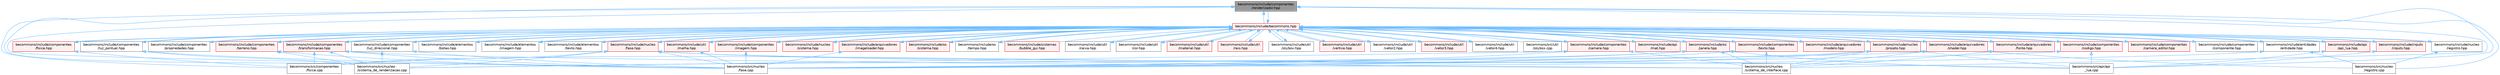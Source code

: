 digraph "becommons/include/componentes/renderizador.hpp"
{
 // LATEX_PDF_SIZE
  bgcolor="transparent";
  edge [fontname=Helvetica,fontsize=10,labelfontname=Helvetica,labelfontsize=10];
  node [fontname=Helvetica,fontsize=10,shape=box,height=0.2,width=0.4];
  Node1 [id="Node000001",label="becommons/include/componentes\l/renderizador.hpp",height=0.2,width=0.4,color="gray40", fillcolor="grey60", style="filled", fontcolor="black",tooltip=" "];
  Node1 -> Node2 [id="edge1_Node000001_Node000002",dir="back",color="steelblue1",style="solid",tooltip=" "];
  Node2 [id="Node000002",label="becommons/include/becommons.hpp",height=0.2,width=0.4,color="red", fillcolor="#FFF0F0", style="filled",URL="$becommons_8hpp.html",tooltip=" "];
  Node2 -> Node3 [id="edge2_Node000002_Node000003",dir="back",color="steelblue1",style="solid",tooltip=" "];
  Node3 [id="Node000003",label="becommons/include/api\l/api_lua.hpp",height=0.2,width=0.4,color="red", fillcolor="#FFF0F0", style="filled",URL="$api__lua_8hpp.html",tooltip="Gerencia a configuração do luabridge para api lua."];
  Node3 -> Node2 [id="edge3_Node000003_Node000002",dir="back",color="steelblue1",style="solid",tooltip=" "];
  Node3 -> Node4 [id="edge4_Node000003_Node000004",dir="back",color="steelblue1",style="solid",tooltip=" "];
  Node4 [id="Node000004",label="becommons/src/api/api\l_lua.cpp",height=0.2,width=0.4,color="grey40", fillcolor="white", style="filled",URL="$api__lua_8cpp.html",tooltip=" "];
  Node2 -> Node6 [id="edge5_Node000002_Node000006",dir="back",color="steelblue1",style="solid",tooltip=" "];
  Node6 [id="Node000006",label="becommons/include/api\l/mat.hpp",height=0.2,width=0.4,color="red", fillcolor="#FFF0F0", style="filled",URL="$mat_8hpp.html",tooltip="Gerencia funçoes matemáticas."];
  Node6 -> Node2 [id="edge6_Node000006_Node000002",dir="back",color="steelblue1",style="solid",tooltip=" "];
  Node2 -> Node7 [id="edge7_Node000002_Node000007",dir="back",color="steelblue1",style="solid",tooltip=" "];
  Node7 [id="Node000007",label="becommons/include/arquivadores\l/fonte.hpp",height=0.2,width=0.4,color="red", fillcolor="#FFF0F0", style="filled",URL="$fonte_8hpp.html",tooltip="Define estruturas básicas para renderização de textos."];
  Node7 -> Node2 [id="edge8_Node000007_Node000002",dir="back",color="steelblue1",style="solid",tooltip=" "];
  Node7 -> Node9 [id="edge9_Node000007_Node000009",dir="back",color="steelblue1",style="solid",tooltip=" "];
  Node9 [id="Node000009",label="becommons/src/nucleo\l/sistema_de_interface.cpp",height=0.2,width=0.4,color="grey40", fillcolor="white", style="filled",URL="$sistema__de__interface_8cpp.html",tooltip=" "];
  Node2 -> Node11 [id="edge10_Node000002_Node000011",dir="back",color="steelblue1",style="solid",tooltip=" "];
  Node11 [id="Node000011",label="becommons/include/arquivadores\l/imageloader.hpp",height=0.2,width=0.4,color="red", fillcolor="#FFF0F0", style="filled",URL="$imageloader_8hpp.html",tooltip="Gerencia as imagems/texturas carregadas na engine."];
  Node11 -> Node2 [id="edge11_Node000011_Node000002",dir="back",color="steelblue1",style="solid",tooltip=" "];
  Node11 -> Node15 [id="edge12_Node000011_Node000015",dir="back",color="steelblue1",style="solid",tooltip=" "];
  Node15 [id="Node000015",label="becommons/src/nucleo\l/fase.cpp",height=0.2,width=0.4,color="grey40", fillcolor="white", style="filled",URL="$fase_8cpp.html",tooltip=" "];
  Node2 -> Node16 [id="edge13_Node000002_Node000016",dir="back",color="steelblue1",style="solid",tooltip=" "];
  Node16 [id="Node000016",label="becommons/include/arquivadores\l/modelo.hpp",height=0.2,width=0.4,color="red", fillcolor="#FFF0F0", style="filled",URL="$modelo_8hpp.html",tooltip="Carrega um modelo usando a biblioteca assimp com base em um diretório."];
  Node16 -> Node2 [id="edge14_Node000016_Node000002",dir="back",color="steelblue1",style="solid",tooltip=" "];
  Node2 -> Node17 [id="edge15_Node000002_Node000017",dir="back",color="steelblue1",style="solid",tooltip=" "];
  Node17 [id="Node000017",label="becommons/include/arquivadores\l/shader.hpp",height=0.2,width=0.4,color="red", fillcolor="#FFF0F0", style="filled",URL="$shader_8hpp.html",tooltip="Gerencia os shaders GLSL."];
  Node17 -> Node2 [id="edge16_Node000017_Node000002",dir="back",color="steelblue1",style="solid",tooltip=" "];
  Node17 -> Node21 [id="edge17_Node000017_Node000021",dir="back",color="steelblue1",style="solid",tooltip=" "];
  Node21 [id="Node000021",label="becommons/src/nucleo\l/registro.cpp",height=0.2,width=0.4,color="grey40", fillcolor="white", style="filled",URL="$registro_8cpp.html",tooltip=" "];
  Node17 -> Node9 [id="edge18_Node000017_Node000009",dir="back",color="steelblue1",style="solid",tooltip=" "];
  Node17 -> Node22 [id="edge19_Node000017_Node000022",dir="back",color="steelblue1",style="solid",tooltip=" "];
  Node22 [id="Node000022",label="becommons/src/nucleo\l/sistema_de_renderizacao.cpp",height=0.2,width=0.4,color="grey40", fillcolor="white", style="filled",URL="$sistema__de__renderizacao_8cpp.html",tooltip=" "];
  Node2 -> Node23 [id="edge20_Node000002_Node000023",dir="back",color="steelblue1",style="solid",tooltip=" "];
  Node23 [id="Node000023",label="becommons/include/componentes\l/camera.hpp",height=0.2,width=0.4,color="red", fillcolor="#FFF0F0", style="filled",URL="$camera_8hpp.html",tooltip="Estrutura básica de câmera."];
  Node23 -> Node2 [id="edge21_Node000023_Node000002",dir="back",color="steelblue1",style="solid",tooltip=" "];
  Node23 -> Node15 [id="edge22_Node000023_Node000015",dir="back",color="steelblue1",style="solid",tooltip=" "];
  Node23 -> Node9 [id="edge23_Node000023_Node000009",dir="back",color="steelblue1",style="solid",tooltip=" "];
  Node23 -> Node22 [id="edge24_Node000023_Node000022",dir="back",color="steelblue1",style="solid",tooltip=" "];
  Node2 -> Node26 [id="edge25_Node000002_Node000026",dir="back",color="steelblue1",style="solid",tooltip=" "];
  Node26 [id="Node000026",label="becommons/include/componentes\l/camera_editor.hpp",height=0.2,width=0.4,color="red", fillcolor="#FFF0F0", style="filled",URL="$camera__editor_8hpp.html",tooltip=" "];
  Node26 -> Node2 [id="edge26_Node000026_Node000002",dir="back",color="steelblue1",style="solid",tooltip=" "];
  Node2 -> Node31 [id="edge27_Node000002_Node000031",dir="back",color="steelblue1",style="solid",tooltip=" "];
  Node31 [id="Node000031",label="becommons/include/componentes\l/codigo.hpp",height=0.2,width=0.4,color="red", fillcolor="#FFF0F0", style="filled",URL="$codigo_8hpp.html",tooltip="Componente de código para entidades ECS."];
  Node31 -> Node2 [id="edge28_Node000031_Node000002",dir="back",color="steelblue1",style="solid",tooltip=" "];
  Node31 -> Node4 [id="edge29_Node000031_Node000004",dir="back",color="steelblue1",style="solid",tooltip=" "];
  Node31 -> Node15 [id="edge30_Node000031_Node000015",dir="back",color="steelblue1",style="solid",tooltip=" "];
  Node2 -> Node33 [id="edge31_Node000002_Node000033",dir="back",color="steelblue1",style="solid",tooltip=" "];
  Node33 [id="Node000033",label="becommons/include/componentes\l/componente.hpp",height=0.2,width=0.4,color="grey40", fillcolor="white", style="filled",URL="$componente_8hpp.html",tooltip="Estrutura base para componetes."];
  Node33 -> Node2 [id="edge32_Node000033_Node000002",dir="back",color="steelblue1",style="solid",tooltip=" "];
  Node2 -> Node34 [id="edge33_Node000002_Node000034",dir="back",color="steelblue1",style="solid",tooltip=" "];
  Node34 [id="Node000034",label="becommons/include/componentes\l/fisica.hpp",height=0.2,width=0.4,color="red", fillcolor="#FFF0F0", style="filled",URL="$fisica_8hpp.html",tooltip="Componente de física para entidades ECS."];
  Node34 -> Node2 [id="edge34_Node000034_Node000002",dir="back",color="steelblue1",style="solid",tooltip=" "];
  Node34 -> Node35 [id="edge35_Node000034_Node000035",dir="back",color="steelblue1",style="solid",tooltip=" "];
  Node35 [id="Node000035",label="becommons/src/componentes\l/fisica.cpp",height=0.2,width=0.4,color="grey40", fillcolor="white", style="filled",URL="$fisica_8cpp.html",tooltip=" "];
  Node2 -> Node37 [id="edge36_Node000002_Node000037",dir="back",color="steelblue1",style="solid",tooltip=" "];
  Node37 [id="Node000037",label="becommons/include/componentes\l/imagem.hpp",height=0.2,width=0.4,color="red", fillcolor="#FFF0F0", style="filled",URL="$componentes_2imagem_8hpp.html",tooltip=" "];
  Node37 -> Node2 [id="edge37_Node000037_Node000002",dir="back",color="steelblue1",style="solid",tooltip=" "];
  Node37 -> Node15 [id="edge38_Node000037_Node000015",dir="back",color="steelblue1",style="solid",tooltip=" "];
  Node2 -> Node38 [id="edge39_Node000002_Node000038",dir="back",color="steelblue1",style="solid",tooltip=" "];
  Node38 [id="Node000038",label="becommons/include/componentes\l/luz_direcional.hpp",height=0.2,width=0.4,color="grey40", fillcolor="white", style="filled",URL="$luz__direcional_8hpp.html",tooltip=" "];
  Node38 -> Node2 [id="edge40_Node000038_Node000002",dir="back",color="steelblue1",style="solid",tooltip=" "];
  Node38 -> Node15 [id="edge41_Node000038_Node000015",dir="back",color="steelblue1",style="solid",tooltip=" "];
  Node38 -> Node22 [id="edge42_Node000038_Node000022",dir="back",color="steelblue1",style="solid",tooltip=" "];
  Node2 -> Node39 [id="edge43_Node000002_Node000039",dir="back",color="steelblue1",style="solid",tooltip=" "];
  Node39 [id="Node000039",label="becommons/include/componentes\l/luz_pontual.hpp",height=0.2,width=0.4,color="grey40", fillcolor="white", style="filled",URL="$luz__pontual_8hpp.html",tooltip=" "];
  Node39 -> Node2 [id="edge44_Node000039_Node000002",dir="back",color="steelblue1",style="solid",tooltip=" "];
  Node39 -> Node15 [id="edge45_Node000039_Node000015",dir="back",color="steelblue1",style="solid",tooltip=" "];
  Node39 -> Node22 [id="edge46_Node000039_Node000022",dir="back",color="steelblue1",style="solid",tooltip=" "];
  Node2 -> Node40 [id="edge47_Node000002_Node000040",dir="back",color="steelblue1",style="solid",tooltip=" "];
  Node40 [id="Node000040",label="becommons/include/componentes\l/propriedades.hpp",height=0.2,width=0.4,color="grey40", fillcolor="white", style="filled",URL="$propriedades_8hpp.html",tooltip=" "];
  Node40 -> Node2 [id="edge48_Node000040_Node000002",dir="back",color="steelblue1",style="solid",tooltip=" "];
  Node2 -> Node1 [id="edge49_Node000002_Node000001",dir="back",color="steelblue1",style="solid",tooltip=" "];
  Node2 -> Node41 [id="edge50_Node000002_Node000041",dir="back",color="steelblue1",style="solid",tooltip=" "];
  Node41 [id="Node000041",label="becommons/include/componentes\l/terreno.hpp",height=0.2,width=0.4,color="red", fillcolor="#FFF0F0", style="filled",URL="$terreno_8hpp.html",tooltip=" "];
  Node41 -> Node2 [id="edge51_Node000041_Node000002",dir="back",color="steelblue1",style="solid",tooltip=" "];
  Node41 -> Node15 [id="edge52_Node000041_Node000015",dir="back",color="steelblue1",style="solid",tooltip=" "];
  Node41 -> Node22 [id="edge53_Node000041_Node000022",dir="back",color="steelblue1",style="solid",tooltip=" "];
  Node2 -> Node42 [id="edge54_Node000002_Node000042",dir="back",color="steelblue1",style="solid",tooltip=" "];
  Node42 [id="Node000042",label="becommons/include/componentes\l/texto.hpp",height=0.2,width=0.4,color="red", fillcolor="#FFF0F0", style="filled",URL="$componentes_2texto_8hpp.html",tooltip=" "];
  Node42 -> Node2 [id="edge55_Node000042_Node000002",dir="back",color="steelblue1",style="solid",tooltip=" "];
  Node42 -> Node15 [id="edge56_Node000042_Node000015",dir="back",color="steelblue1",style="solid",tooltip=" "];
  Node42 -> Node9 [id="edge57_Node000042_Node000009",dir="back",color="steelblue1",style="solid",tooltip=" "];
  Node2 -> Node43 [id="edge58_Node000002_Node000043",dir="back",color="steelblue1",style="solid",tooltip=" "];
  Node43 [id="Node000043",label="becommons/include/componentes\l/transformacao.hpp",height=0.2,width=0.4,color="red", fillcolor="#FFF0F0", style="filled",URL="$transformacao_8hpp.html",tooltip="Calcula a mtriz de modelo para um objeto 3d qualquer."];
  Node43 -> Node2 [id="edge59_Node000043_Node000002",dir="back",color="steelblue1",style="solid",tooltip=" "];
  Node43 -> Node35 [id="edge60_Node000043_Node000035",dir="back",color="steelblue1",style="solid",tooltip=" "];
  Node43 -> Node15 [id="edge61_Node000043_Node000015",dir="back",color="steelblue1",style="solid",tooltip=" "];
  Node43 -> Node9 [id="edge62_Node000043_Node000009",dir="back",color="steelblue1",style="solid",tooltip=" "];
  Node43 -> Node22 [id="edge63_Node000043_Node000022",dir="back",color="steelblue1",style="solid",tooltip=" "];
  Node2 -> Node45 [id="edge64_Node000002_Node000045",dir="back",color="steelblue1",style="solid",tooltip=" "];
  Node45 [id="Node000045",label="becommons/include/elementos\l/botao.hpp",height=0.2,width=0.4,color="grey40", fillcolor="white", style="filled",URL="$botao_8hpp.html",tooltip=" "];
  Node45 -> Node2 [id="edge65_Node000045_Node000002",dir="back",color="steelblue1",style="solid",tooltip=" "];
  Node2 -> Node46 [id="edge66_Node000002_Node000046",dir="back",color="steelblue1",style="solid",tooltip=" "];
  Node46 [id="Node000046",label="becommons/include/elementos\l/imagem.hpp",height=0.2,width=0.4,color="grey40", fillcolor="white", style="filled",URL="$elementos_2imagem_8hpp.html",tooltip="Gerencia a configuração do luabridge para api lua."];
  Node46 -> Node2 [id="edge67_Node000046_Node000002",dir="back",color="steelblue1",style="solid",tooltip=" "];
  Node2 -> Node47 [id="edge68_Node000002_Node000047",dir="back",color="steelblue1",style="solid",tooltip=" "];
  Node47 [id="Node000047",label="becommons/include/elementos\l/texto.hpp",height=0.2,width=0.4,color="grey40", fillcolor="white", style="filled",URL="$elementos_2texto_8hpp.html",tooltip=" "];
  Node47 -> Node2 [id="edge69_Node000047_Node000002",dir="back",color="steelblue1",style="solid",tooltip=" "];
  Node2 -> Node48 [id="edge70_Node000002_Node000048",dir="back",color="steelblue1",style="solid",tooltip=" "];
  Node48 [id="Node000048",label="becommons/include/entidades\l/entidade.hpp",height=0.2,width=0.4,color="grey40", fillcolor="white", style="filled",URL="$entidade_8hpp.html",tooltip="Inclusoes e defini��es relacionadas � entidade."];
  Node48 -> Node2 [id="edge71_Node000048_Node000002",dir="back",color="steelblue1",style="solid",tooltip=" "];
  Node48 -> Node15 [id="edge72_Node000048_Node000015",dir="back",color="steelblue1",style="solid",tooltip=" "];
  Node48 -> Node21 [id="edge73_Node000048_Node000021",dir="back",color="steelblue1",style="solid",tooltip=" "];
  Node2 -> Node49 [id="edge74_Node000002_Node000049",dir="back",color="steelblue1",style="solid",tooltip=" "];
  Node49 [id="Node000049",label="becommons/include/inputs\l/inputs.hpp",height=0.2,width=0.4,color="red", fillcolor="#FFF0F0", style="filled",URL="$inputs_8hpp.html",tooltip=" "];
  Node49 -> Node2 [id="edge75_Node000049_Node000002",dir="back",color="steelblue1",style="solid",tooltip=" "];
  Node49 -> Node4 [id="edge76_Node000049_Node000004",dir="back",color="steelblue1",style="solid",tooltip=" "];
  Node2 -> Node51 [id="edge77_Node000002_Node000051",dir="back",color="steelblue1",style="solid",tooltip=" "];
  Node51 [id="Node000051",label="becommons/include/nucleo\l/fase.hpp",height=0.2,width=0.4,color="red", fillcolor="#FFF0F0", style="filled",URL="$fase_8hpp.html",tooltip="Gerencia sistemas numa fase."];
  Node51 -> Node2 [id="edge78_Node000051_Node000002",dir="back",color="steelblue1",style="solid",tooltip=" "];
  Node51 -> Node4 [id="edge79_Node000051_Node000004",dir="back",color="steelblue1",style="solid",tooltip=" "];
  Node51 -> Node35 [id="edge80_Node000051_Node000035",dir="back",color="steelblue1",style="solid",tooltip=" "];
  Node51 -> Node15 [id="edge81_Node000051_Node000015",dir="back",color="steelblue1",style="solid",tooltip=" "];
  Node51 -> Node9 [id="edge82_Node000051_Node000009",dir="back",color="steelblue1",style="solid",tooltip=" "];
  Node51 -> Node22 [id="edge83_Node000051_Node000022",dir="back",color="steelblue1",style="solid",tooltip=" "];
  Node2 -> Node53 [id="edge84_Node000002_Node000053",dir="back",color="steelblue1",style="solid",tooltip=" "];
  Node53 [id="Node000053",label="becommons/include/nucleo\l/projeto.hpp",height=0.2,width=0.4,color="red", fillcolor="#FFF0F0", style="filled",URL="$projeto_8hpp.html",tooltip="Gerencia configurações do projeto."];
  Node53 -> Node2 [id="edge85_Node000053_Node000002",dir="back",color="steelblue1",style="solid",tooltip=" "];
  Node53 -> Node4 [id="edge86_Node000053_Node000004",dir="back",color="steelblue1",style="solid",tooltip=" "];
  Node53 -> Node35 [id="edge87_Node000053_Node000035",dir="back",color="steelblue1",style="solid",tooltip=" "];
  Node53 -> Node15 [id="edge88_Node000053_Node000015",dir="back",color="steelblue1",style="solid",tooltip=" "];
  Node53 -> Node9 [id="edge89_Node000053_Node000009",dir="back",color="steelblue1",style="solid",tooltip=" "];
  Node2 -> Node55 [id="edge90_Node000002_Node000055",dir="back",color="steelblue1",style="solid",tooltip=" "];
  Node55 [id="Node000055",label="becommons/include/nucleo\l/registro.hpp",height=0.2,width=0.4,color="grey40", fillcolor="white", style="filled",URL="$registro_8hpp.html",tooltip="Inclusoes e definições relacionadas à registro."];
  Node55 -> Node2 [id="edge91_Node000055_Node000002",dir="back",color="steelblue1",style="solid",tooltip=" "];
  Node55 -> Node21 [id="edge92_Node000055_Node000021",dir="back",color="steelblue1",style="solid",tooltip=" "];
  Node2 -> Node56 [id="edge93_Node000002_Node000056",dir="back",color="steelblue1",style="solid",tooltip=" "];
  Node56 [id="Node000056",label="becommons/include/nucleo\l/sistema.hpp",height=0.2,width=0.4,color="red", fillcolor="#FFF0F0", style="filled",URL="$nucleo_2sistema_8hpp.html",tooltip=" "];
  Node56 -> Node2 [id="edge94_Node000056_Node000002",dir="back",color="steelblue1",style="solid",tooltip=" "];
  Node2 -> Node59 [id="edge95_Node000002_Node000059",dir="back",color="steelblue1",style="solid",tooltip=" "];
  Node59 [id="Node000059",label="becommons/include/os\l/janela.hpp",height=0.2,width=0.4,color="red", fillcolor="#FFF0F0", style="filled",URL="$janela_8hpp.html",tooltip="Inicia e gerencia janela glfw."];
  Node59 -> Node2 [id="edge96_Node000059_Node000002",dir="back",color="steelblue1",style="solid",tooltip=" "];
  Node59 -> Node4 [id="edge97_Node000059_Node000004",dir="back",color="steelblue1",style="solid",tooltip=" "];
  Node59 -> Node15 [id="edge98_Node000059_Node000015",dir="back",color="steelblue1",style="solid",tooltip=" "];
  Node59 -> Node9 [id="edge99_Node000059_Node000009",dir="back",color="steelblue1",style="solid",tooltip=" "];
  Node59 -> Node22 [id="edge100_Node000059_Node000022",dir="back",color="steelblue1",style="solid",tooltip=" "];
  Node2 -> Node61 [id="edge101_Node000002_Node000061",dir="back",color="steelblue1",style="solid",tooltip=" "];
  Node61 [id="Node000061",label="becommons/include/os\l/sistema.hpp",height=0.2,width=0.4,color="red", fillcolor="#FFF0F0", style="filled",URL="$os_2sistema_8hpp.html",tooltip="funçoes do sistema"];
  Node61 -> Node2 [id="edge102_Node000061_Node000002",dir="back",color="steelblue1",style="solid",tooltip=" "];
  Node2 -> Node62 [id="edge103_Node000002_Node000062",dir="back",color="steelblue1",style="solid",tooltip=" "];
  Node62 [id="Node000062",label="becommons/include/os\l/tempo.hpp",height=0.2,width=0.4,color="grey40", fillcolor="white", style="filled",URL="$tempo_8hpp.html",tooltip="Inicia e gerencia o tempo."];
  Node62 -> Node2 [id="edge104_Node000062_Node000002",dir="back",color="steelblue1",style="solid",tooltip=" "];
  Node2 -> Node63 [id="edge105_Node000002_Node000063",dir="back",color="steelblue1",style="solid",tooltip=" "];
  Node63 [id="Node000063",label="becommons/include/sistemas\l/bubble_gui.hpp",height=0.2,width=0.4,color="red", fillcolor="#FFF0F0", style="filled",URL="$bubble__gui_8hpp.html",tooltip=" "];
  Node2 -> Node64 [id="edge106_Node000002_Node000064",dir="back",color="steelblue1",style="solid",tooltip=" "];
  Node64 [id="Node000064",label="becommons/include/util\l/caixa.hpp",height=0.2,width=0.4,color="grey40", fillcolor="white", style="filled",URL="$caixa_8hpp.html",tooltip=" "];
  Node64 -> Node2 [id="edge107_Node000064_Node000002",dir="back",color="steelblue1",style="solid",tooltip=" "];
  Node2 -> Node65 [id="edge108_Node000002_Node000065",dir="back",color="steelblue1",style="solid",tooltip=" "];
  Node65 [id="Node000065",label="becommons/include/util\l/cor.hpp",height=0.2,width=0.4,color="grey40", fillcolor="white", style="filled",URL="$cor_8hpp.html",tooltip=" "];
  Node65 -> Node2 [id="edge109_Node000065_Node000002",dir="back",color="steelblue1",style="solid",tooltip=" "];
  Node2 -> Node66 [id="edge110_Node000002_Node000066",dir="back",color="steelblue1",style="solid",tooltip=" "];
  Node66 [id="Node000066",label="becommons/include/util\l/malha.hpp",height=0.2,width=0.4,color="red", fillcolor="#FFF0F0", style="filled",URL="$malha_8hpp.html",tooltip=" "];
  Node66 -> Node2 [id="edge111_Node000066_Node000002",dir="back",color="steelblue1",style="solid",tooltip=" "];
  Node66 -> Node15 [id="edge112_Node000066_Node000015",dir="back",color="steelblue1",style="solid",tooltip=" "];
  Node2 -> Node68 [id="edge113_Node000002_Node000068",dir="back",color="steelblue1",style="solid",tooltip=" "];
  Node68 [id="Node000068",label="becommons/include/util\l/material.hpp",height=0.2,width=0.4,color="red", fillcolor="#FFF0F0", style="filled",URL="$material_8hpp.html",tooltip=" "];
  Node68 -> Node2 [id="edge114_Node000068_Node000002",dir="back",color="steelblue1",style="solid",tooltip=" "];
  Node2 -> Node69 [id="edge115_Node000002_Node000069",dir="back",color="steelblue1",style="solid",tooltip=" "];
  Node69 [id="Node000069",label="becommons/include/util\l/raio.hpp",height=0.2,width=0.4,color="red", fillcolor="#FFF0F0", style="filled",URL="$raio_8hpp.html",tooltip=" "];
  Node69 -> Node2 [id="edge116_Node000069_Node000002",dir="back",color="steelblue1",style="solid",tooltip=" "];
  Node2 -> Node70 [id="edge117_Node000002_Node000070",dir="back",color="steelblue1",style="solid",tooltip=" "];
  Node70 [id="Node000070",label="becommons/include/util\l/skybox.hpp",height=0.2,width=0.4,color="grey40", fillcolor="white", style="filled",URL="$skybox_8hpp.html",tooltip=" "];
  Node70 -> Node2 [id="edge118_Node000070_Node000002",dir="back",color="steelblue1",style="solid",tooltip=" "];
  Node2 -> Node71 [id="edge119_Node000002_Node000071",dir="back",color="steelblue1",style="solid",tooltip=" "];
  Node71 [id="Node000071",label="becommons/include/util\l/vertice.hpp",height=0.2,width=0.4,color="red", fillcolor="#FFF0F0", style="filled",URL="$vertice_8hpp.html",tooltip=" "];
  Node71 -> Node2 [id="edge120_Node000071_Node000002",dir="back",color="steelblue1",style="solid",tooltip=" "];
  Node2 -> Node72 [id="edge121_Node000002_Node000072",dir="back",color="steelblue1",style="solid",tooltip=" "];
  Node72 [id="Node000072",label="becommons/include/util\l/vetor2.hpp",height=0.2,width=0.4,color="grey40", fillcolor="white", style="filled",URL="$vetor2_8hpp.html",tooltip=" "];
  Node72 -> Node2 [id="edge122_Node000072_Node000002",dir="back",color="steelblue1",style="solid",tooltip=" "];
  Node2 -> Node73 [id="edge123_Node000002_Node000073",dir="back",color="steelblue1",style="solid",tooltip=" "];
  Node73 [id="Node000073",label="becommons/include/util\l/vetor3.hpp",height=0.2,width=0.4,color="red", fillcolor="#FFF0F0", style="filled",URL="$vetor3_8hpp.html",tooltip=" "];
  Node73 -> Node2 [id="edge124_Node000073_Node000002",dir="back",color="steelblue1",style="solid",tooltip=" "];
  Node2 -> Node74 [id="edge125_Node000002_Node000074",dir="back",color="steelblue1",style="solid",tooltip=" "];
  Node74 [id="Node000074",label="becommons/include/util\l/vetor4.hpp",height=0.2,width=0.4,color="grey40", fillcolor="white", style="filled",URL="$vetor4_8hpp.html",tooltip=" "];
  Node74 -> Node2 [id="edge126_Node000074_Node000002",dir="back",color="steelblue1",style="solid",tooltip=" "];
  Node2 -> Node75 [id="edge127_Node000002_Node000075",dir="back",color="steelblue1",style="solid",tooltip=" "];
  Node75 [id="Node000075",label="becommons/src/util\l/skybox.cpp",height=0.2,width=0.4,color="grey40", fillcolor="white", style="filled",URL="$skybox_8cpp.html",tooltip=" "];
  Node1 -> Node4 [id="edge128_Node000001_Node000004",dir="back",color="steelblue1",style="solid",tooltip=" "];
  Node1 -> Node35 [id="edge129_Node000001_Node000035",dir="back",color="steelblue1",style="solid",tooltip=" "];
  Node1 -> Node15 [id="edge130_Node000001_Node000015",dir="back",color="steelblue1",style="solid",tooltip=" "];
  Node1 -> Node21 [id="edge131_Node000001_Node000021",dir="back",color="steelblue1",style="solid",tooltip=" "];
  Node1 -> Node9 [id="edge132_Node000001_Node000009",dir="back",color="steelblue1",style="solid",tooltip=" "];
  Node1 -> Node22 [id="edge133_Node000001_Node000022",dir="back",color="steelblue1",style="solid",tooltip=" "];
}
